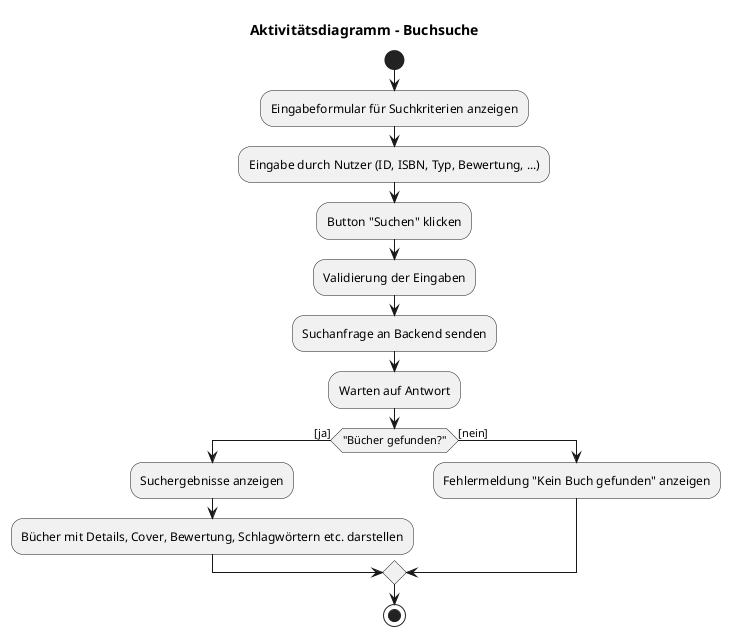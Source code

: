 ' Preview durch <Alt>D

@startuml Aktivitätsdiagramm_BuchSuche

title Aktivitätsdiagramm – Buchsuche

start

:Eingabeformular für Suchkriterien anzeigen;
:Eingabe durch Nutzer (ID, ISBN, Typ, Bewertung, ...);

:Button "Suchen" klicken;
:Validierung der Eingaben;

:Suchanfrage an Backend senden;

:Warten auf Antwort;

if ("Bücher gefunden?") then ([ja])
  :Suchergebnisse anzeigen;
  :Bücher mit Details, Cover, Bewertung, Schlagwörtern etc. darstellen;
else ([nein])
  :Fehlermeldung "Kein Buch gefunden" anzeigen;
endif

stop

@enduml